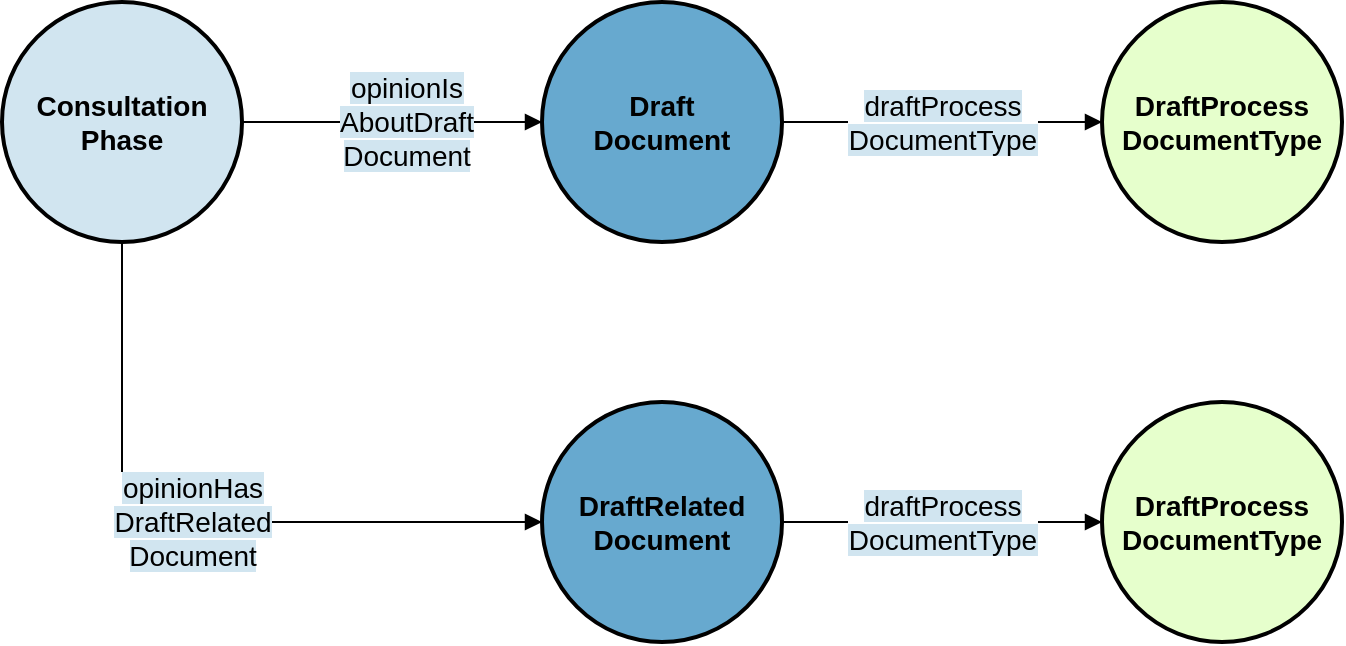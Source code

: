 <mxfile scale="3" border="0">
    <diagram id="h7V4RA7DcOEq5TIRYPrX" name="Page-1">
        <mxGraphModel dx="645" dy="856" grid="1" gridSize="10" guides="1" tooltips="1" connect="1" arrows="1" fold="1" page="1" pageScale="1" pageWidth="827" pageHeight="1169" math="0" shadow="0">
            <root>
                <mxCell id="0"/>
                <mxCell id="1" parent="0"/>
                <mxCell id="5" value="&lt;b&gt;Consultation&lt;br&gt;Phase&lt;br&gt;&lt;/b&gt;" style="ellipse;whiteSpace=wrap;html=1;rounded=0;shadow=0;glass=0;comic=0;strokeColor=#000000;strokeWidth=2;fillColor=#D1E5F0;gradientColor=none;fontSize=14;fontColor=#000000;align=center;" parent="1" vertex="1">
                    <mxGeometry x="130" y="320" width="120" height="120" as="geometry"/>
                </mxCell>
                <mxCell id="14" value="&lt;span style=&quot;background-color: rgb(209, 229, 240);&quot;&gt;opinionHas&lt;br&gt;DraftRelated&lt;br&gt;Document&lt;/span&gt;" style="endArrow=block;html=1;strokeColor=#000000;fontSize=14;fontColor=#000000;endFill=1;entryX=0;entryY=0.5;entryDx=0;entryDy=0;exitX=0.5;exitY=1;exitDx=0;exitDy=0;edgeStyle=orthogonalEdgeStyle;rounded=0;" parent="1" source="5" target="15" edge="1">
                    <mxGeometry width="50" height="50" relative="1" as="geometry">
                        <mxPoint x="80" y="60" as="sourcePoint"/>
                        <mxPoint x="390" y="370" as="targetPoint"/>
                        <mxPoint as="offset"/>
                    </mxGeometry>
                </mxCell>
                <mxCell id="15" value="&lt;b&gt;DraftRelated&lt;br&gt;Document&lt;br&gt;&lt;/b&gt;" style="ellipse;whiteSpace=wrap;html=1;rounded=0;shadow=0;glass=0;comic=0;strokeColor=#000000;strokeWidth=2;fillColor=#67A9CF;gradientColor=none;fontSize=14;fontColor=#000000;align=center;" parent="1" vertex="1">
                    <mxGeometry x="400" y="520" width="120" height="120" as="geometry"/>
                </mxCell>
                <mxCell id="21" value="&lt;b&gt;Draft&lt;br&gt;Document&lt;br&gt;&lt;/b&gt;" style="ellipse;whiteSpace=wrap;html=1;rounded=0;shadow=0;glass=0;comic=0;strokeColor=#000000;strokeWidth=2;fillColor=#67A9CF;gradientColor=none;fontSize=14;fontColor=#000000;align=center;" parent="1" vertex="1">
                    <mxGeometry x="400" y="320" width="120" height="120" as="geometry"/>
                </mxCell>
                <mxCell id="22" value="&lt;span style=&quot;background-color: rgb(209, 229, 240);&quot;&gt;opinionIs&lt;br&gt;AboutDraft&lt;br&gt;Document&lt;/span&gt;" style="endArrow=block;html=1;strokeColor=#000000;fontSize=14;fontColor=#000000;endFill=1;entryX=0;entryY=0.5;entryDx=0;entryDy=0;exitX=1;exitY=0.5;exitDx=0;exitDy=0;edgeStyle=orthogonalEdgeStyle;rounded=0;" parent="1" source="5" target="21" edge="1">
                    <mxGeometry x="0.091" width="50" height="50" relative="1" as="geometry">
                        <mxPoint x="260" y="380" as="sourcePoint"/>
                        <mxPoint x="400" y="380" as="targetPoint"/>
                        <mxPoint as="offset"/>
                        <Array as="points">
                            <mxPoint x="270" y="380"/>
                            <mxPoint x="270" y="380"/>
                        </Array>
                    </mxGeometry>
                </mxCell>
                <mxCell id="23" value="&lt;span style=&quot;background-color: rgb(209, 229, 240); font-weight: normal;&quot;&gt;draftProcess&lt;br&gt;DocumentType&lt;/span&gt;" style="endArrow=block;html=1;strokeColor=#000000;fontSize=14;fontColor=#000000;endFill=1;exitX=1;exitY=0.5;exitDx=0;exitDy=0;edgeStyle=orthogonalEdgeStyle;rounded=0;fontStyle=1;entryX=0;entryY=0.5;entryDx=0;entryDy=0;" edge="1" parent="1" source="15" target="24">
                    <mxGeometry width="50" height="50" relative="1" as="geometry">
                        <mxPoint x="590" y="640" as="sourcePoint"/>
                        <mxPoint x="630" y="580" as="targetPoint"/>
                        <mxPoint as="offset"/>
                    </mxGeometry>
                </mxCell>
                <mxCell id="24" value="&lt;span&gt;DraftProcess&lt;br&gt;DocumentType&lt;br&gt;&lt;/span&gt;" style="ellipse;whiteSpace=wrap;html=1;rounded=0;shadow=0;glass=0;comic=0;strokeColor=#000000;strokeWidth=2;fillColor=#E6FFCC;gradientColor=none;fontSize=14;fontColor=#000000;align=center;fontStyle=1" vertex="1" parent="1">
                    <mxGeometry x="680" y="520" width="120" height="120" as="geometry"/>
                </mxCell>
                <mxCell id="27" value="&lt;span style=&quot;background-color: rgb(209, 229, 240);&quot;&gt;draftProcess&lt;br&gt;DocumentType&lt;/span&gt;" style="endArrow=block;html=1;strokeColor=#000000;fontSize=14;fontColor=#000000;endFill=1;exitX=1;exitY=0.5;exitDx=0;exitDy=0;edgeStyle=orthogonalEdgeStyle;rounded=0;entryX=0;entryY=0.5;entryDx=0;entryDy=0;" edge="1" parent="1" source="21" target="28">
                    <mxGeometry width="50" height="50" relative="1" as="geometry">
                        <mxPoint x="490" y="380" as="sourcePoint"/>
                        <mxPoint x="640" y="380" as="targetPoint"/>
                        <mxPoint as="offset"/>
                    </mxGeometry>
                </mxCell>
                <mxCell id="28" value="&lt;b&gt;DraftProcess&lt;br&gt;DocumentType&lt;br&gt;&lt;/b&gt;" style="ellipse;whiteSpace=wrap;html=1;rounded=0;shadow=0;glass=0;comic=0;strokeColor=#000000;strokeWidth=2;fillColor=#E6FFCC;gradientColor=none;fontSize=14;fontColor=#000000;align=center;" vertex="1" parent="1">
                    <mxGeometry x="680" y="320" width="120" height="120" as="geometry"/>
                </mxCell>
            </root>
        </mxGraphModel>
    </diagram>
</mxfile>